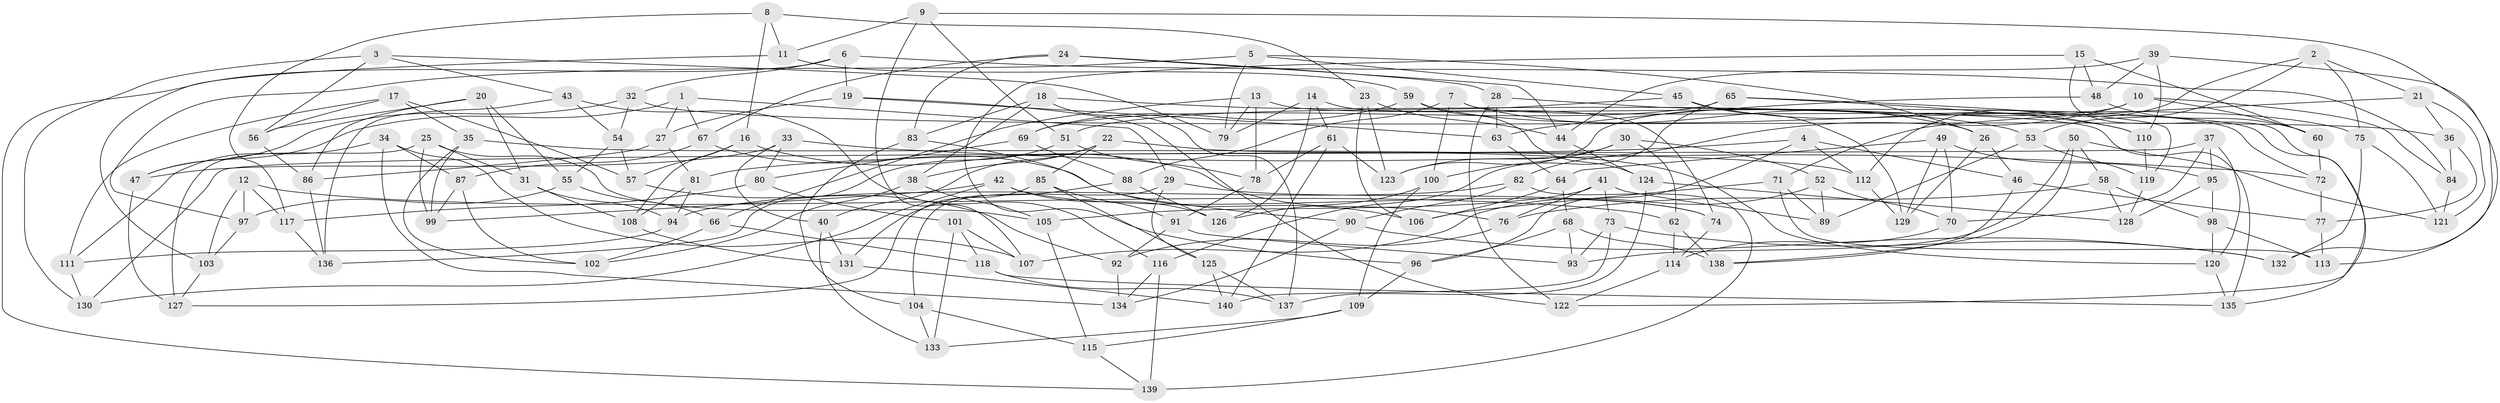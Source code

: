 // Generated by graph-tools (version 1.1) at 2025/02/03/09/25 03:02:55]
// undirected, 140 vertices, 280 edges
graph export_dot {
graph [start="1"]
  node [color=gray90,style=filled];
  1;
  2;
  3;
  4;
  5;
  6;
  7;
  8;
  9;
  10;
  11;
  12;
  13;
  14;
  15;
  16;
  17;
  18;
  19;
  20;
  21;
  22;
  23;
  24;
  25;
  26;
  27;
  28;
  29;
  30;
  31;
  32;
  33;
  34;
  35;
  36;
  37;
  38;
  39;
  40;
  41;
  42;
  43;
  44;
  45;
  46;
  47;
  48;
  49;
  50;
  51;
  52;
  53;
  54;
  55;
  56;
  57;
  58;
  59;
  60;
  61;
  62;
  63;
  64;
  65;
  66;
  67;
  68;
  69;
  70;
  71;
  72;
  73;
  74;
  75;
  76;
  77;
  78;
  79;
  80;
  81;
  82;
  83;
  84;
  85;
  86;
  87;
  88;
  89;
  90;
  91;
  92;
  93;
  94;
  95;
  96;
  97;
  98;
  99;
  100;
  101;
  102;
  103;
  104;
  105;
  106;
  107;
  108;
  109;
  110;
  111;
  112;
  113;
  114;
  115;
  116;
  117;
  118;
  119;
  120;
  121;
  122;
  123;
  124;
  125;
  126;
  127;
  128;
  129;
  130;
  131;
  132;
  133;
  134;
  135;
  136;
  137;
  138;
  139;
  140;
  1 -- 27;
  1 -- 47;
  1 -- 67;
  1 -- 29;
  2 -- 112;
  2 -- 75;
  2 -- 53;
  2 -- 21;
  3 -- 130;
  3 -- 56;
  3 -- 79;
  3 -- 43;
  4 -- 81;
  4 -- 46;
  4 -- 112;
  4 -- 96;
  5 -- 97;
  5 -- 79;
  5 -- 45;
  5 -- 26;
  6 -- 32;
  6 -- 19;
  6 -- 139;
  6 -- 84;
  7 -- 88;
  7 -- 100;
  7 -- 26;
  7 -- 135;
  8 -- 11;
  8 -- 23;
  8 -- 117;
  8 -- 16;
  9 -- 132;
  9 -- 11;
  9 -- 107;
  9 -- 51;
  10 -- 123;
  10 -- 84;
  10 -- 60;
  10 -- 82;
  11 -- 103;
  11 -- 59;
  12 -- 117;
  12 -- 97;
  12 -- 103;
  12 -- 62;
  13 -- 78;
  13 -- 72;
  13 -- 66;
  13 -- 79;
  14 -- 61;
  14 -- 74;
  14 -- 79;
  14 -- 126;
  15 -- 122;
  15 -- 48;
  15 -- 60;
  15 -- 96;
  16 -- 108;
  16 -- 57;
  16 -- 76;
  17 -- 111;
  17 -- 35;
  17 -- 57;
  17 -- 56;
  18 -- 137;
  18 -- 38;
  18 -- 53;
  18 -- 83;
  19 -- 27;
  19 -- 122;
  19 -- 63;
  20 -- 56;
  20 -- 55;
  20 -- 31;
  20 -- 86;
  21 -- 36;
  21 -- 121;
  21 -- 71;
  22 -- 120;
  22 -- 38;
  22 -- 85;
  22 -- 40;
  23 -- 44;
  23 -- 106;
  23 -- 123;
  24 -- 28;
  24 -- 44;
  24 -- 67;
  24 -- 83;
  25 -- 31;
  25 -- 99;
  25 -- 127;
  25 -- 105;
  26 -- 46;
  26 -- 129;
  27 -- 86;
  27 -- 81;
  28 -- 135;
  28 -- 63;
  28 -- 122;
  29 -- 125;
  29 -- 74;
  29 -- 104;
  30 -- 62;
  30 -- 52;
  30 -- 100;
  30 -- 123;
  31 -- 94;
  31 -- 108;
  32 -- 47;
  32 -- 54;
  32 -- 36;
  33 -- 80;
  33 -- 72;
  33 -- 47;
  33 -- 40;
  34 -- 107;
  34 -- 87;
  34 -- 111;
  34 -- 134;
  35 -- 102;
  35 -- 112;
  35 -- 99;
  36 -- 84;
  36 -- 77;
  37 -- 120;
  37 -- 95;
  37 -- 130;
  37 -- 70;
  38 -- 102;
  38 -- 105;
  39 -- 44;
  39 -- 110;
  39 -- 113;
  39 -- 48;
  40 -- 131;
  40 -- 133;
  41 -- 73;
  41 -- 89;
  41 -- 76;
  41 -- 105;
  42 -- 74;
  42 -- 99;
  42 -- 126;
  42 -- 130;
  43 -- 54;
  43 -- 116;
  43 -- 136;
  44 -- 124;
  45 -- 129;
  45 -- 110;
  45 -- 51;
  46 -- 77;
  46 -- 138;
  47 -- 127;
  48 -- 63;
  48 -- 60;
  49 -- 64;
  49 -- 70;
  49 -- 129;
  49 -- 95;
  50 -- 121;
  50 -- 138;
  50 -- 58;
  50 -- 93;
  51 -- 136;
  51 -- 78;
  52 -- 89;
  52 -- 70;
  52 -- 107;
  53 -- 89;
  53 -- 119;
  54 -- 55;
  54 -- 57;
  55 -- 66;
  55 -- 97;
  56 -- 86;
  57 -- 92;
  58 -- 128;
  58 -- 98;
  58 -- 76;
  59 -- 69;
  59 -- 124;
  59 -- 75;
  60 -- 72;
  61 -- 140;
  61 -- 78;
  61 -- 123;
  62 -- 138;
  62 -- 114;
  63 -- 64;
  64 -- 106;
  64 -- 68;
  65 -- 116;
  65 -- 69;
  65 -- 119;
  65 -- 110;
  66 -- 102;
  66 -- 118;
  67 -- 87;
  67 -- 106;
  68 -- 96;
  68 -- 93;
  68 -- 138;
  69 -- 80;
  69 -- 88;
  70 -- 114;
  71 -- 89;
  71 -- 106;
  71 -- 113;
  72 -- 77;
  73 -- 132;
  73 -- 140;
  73 -- 93;
  74 -- 114;
  75 -- 121;
  75 -- 132;
  76 -- 92;
  77 -- 113;
  78 -- 91;
  80 -- 117;
  80 -- 101;
  81 -- 108;
  81 -- 94;
  82 -- 94;
  82 -- 139;
  82 -- 90;
  83 -- 90;
  83 -- 104;
  84 -- 121;
  85 -- 127;
  85 -- 125;
  85 -- 91;
  86 -- 136;
  87 -- 99;
  87 -- 102;
  88 -- 131;
  88 -- 126;
  90 -- 132;
  90 -- 134;
  91 -- 92;
  91 -- 93;
  92 -- 134;
  94 -- 111;
  95 -- 98;
  95 -- 128;
  96 -- 109;
  97 -- 103;
  98 -- 120;
  98 -- 113;
  100 -- 126;
  100 -- 109;
  101 -- 118;
  101 -- 107;
  101 -- 133;
  103 -- 127;
  104 -- 115;
  104 -- 133;
  105 -- 115;
  108 -- 131;
  109 -- 115;
  109 -- 133;
  110 -- 119;
  111 -- 130;
  112 -- 129;
  114 -- 122;
  115 -- 139;
  116 -- 139;
  116 -- 134;
  117 -- 136;
  118 -- 137;
  118 -- 135;
  119 -- 128;
  120 -- 135;
  124 -- 137;
  124 -- 128;
  125 -- 140;
  125 -- 137;
  131 -- 140;
}
